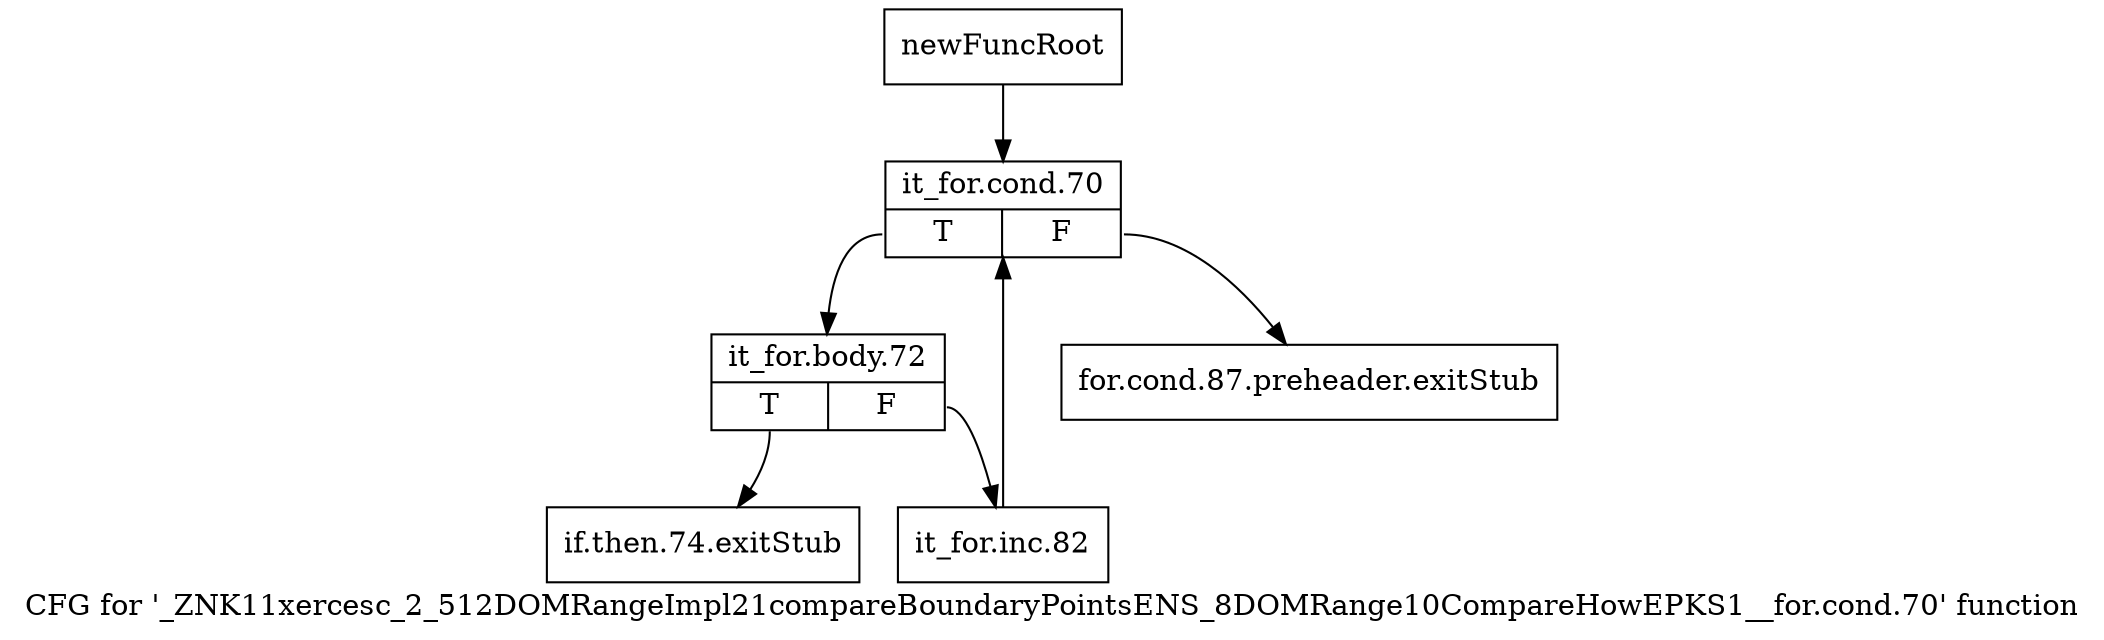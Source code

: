 digraph "CFG for '_ZNK11xercesc_2_512DOMRangeImpl21compareBoundaryPointsENS_8DOMRange10CompareHowEPKS1__for.cond.70' function" {
	label="CFG for '_ZNK11xercesc_2_512DOMRangeImpl21compareBoundaryPointsENS_8DOMRange10CompareHowEPKS1__for.cond.70' function";

	Node0x97ed810 [shape=record,label="{newFuncRoot}"];
	Node0x97ed810 -> Node0x97ed900;
	Node0x97ed860 [shape=record,label="{for.cond.87.preheader.exitStub}"];
	Node0x97ed8b0 [shape=record,label="{if.then.74.exitStub}"];
	Node0x97ed900 [shape=record,label="{it_for.cond.70|{<s0>T|<s1>F}}"];
	Node0x97ed900:s0 -> Node0x97ed950;
	Node0x97ed900:s1 -> Node0x97ed860;
	Node0x97ed950 [shape=record,label="{it_for.body.72|{<s0>T|<s1>F}}"];
	Node0x97ed950:s0 -> Node0x97ed8b0;
	Node0x97ed950:s1 -> Node0x97ed9a0;
	Node0x97ed9a0 [shape=record,label="{it_for.inc.82}"];
	Node0x97ed9a0 -> Node0x97ed900;
}
